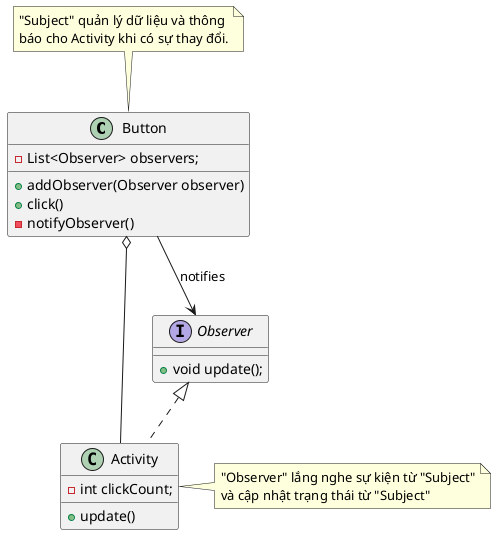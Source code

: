 @startuml
'https://plantuml.com/class-diagram

class Button {
    - List<Observer> observers;
    + addObserver(Observer observer)
    + click()
    - notifyObserver()
}

interface Observer{
    + void update();
}

class Activity{
    - int clickCount;
    + update()
}

Observer <|.. Activity
Button --> Observer : notifies
Button o-- Activity
note top of Button
"Subject" quản lý dữ liệu và thông
báo cho Activity khi có sự thay đổi.
end note

note right of Activity
"Observer" lắng nghe sự kiện từ "Subject"
và cập nhật trạng thái từ "Subject"
end note
@enduml